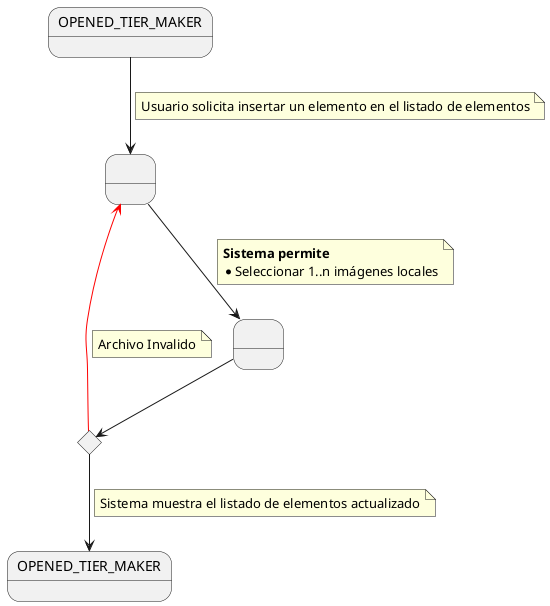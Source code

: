 @startuml InsertElementUseCase

state INITIAL as "OPENED_TIER_MAKER"
state END as "OPENED_TIER_MAKER"
state C <<choice>>
state 1 as " "
state 2 as " "


INITIAL --> 1 
note on link
Usuario solicita insertar un elemento en el listado de elementos
end note

1 --> 2 
note on link
 <b>Sistema permite</b>
 * Seleccionar 1..n imágenes locales
end note

2 --> C 


C -down[#red]-> 1
note on link
Archivo Invalido
end note 

C -down-> END 
note on link
Sistema muestra el listado de elementos actualizado
end note 


@enduml